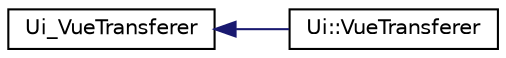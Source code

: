 digraph "Graphical Class Hierarchy"
{
 // LATEX_PDF_SIZE
  edge [fontname="Helvetica",fontsize="10",labelfontname="Helvetica",labelfontsize="10"];
  node [fontname="Helvetica",fontsize="10",shape=record];
  rankdir="LR";
  Node0 [label="Ui_VueTransferer",height=0.2,width=0.4,color="black", fillcolor="white", style="filled",URL="$classUi__VueTransferer.html",tooltip=" "];
  Node0 -> Node1 [dir="back",color="midnightblue",fontsize="10",style="solid",fontname="Helvetica"];
  Node1 [label="Ui::VueTransferer",height=0.2,width=0.4,color="black", fillcolor="white", style="filled",URL="$classUi_1_1VueTransferer.html",tooltip=" "];
}
